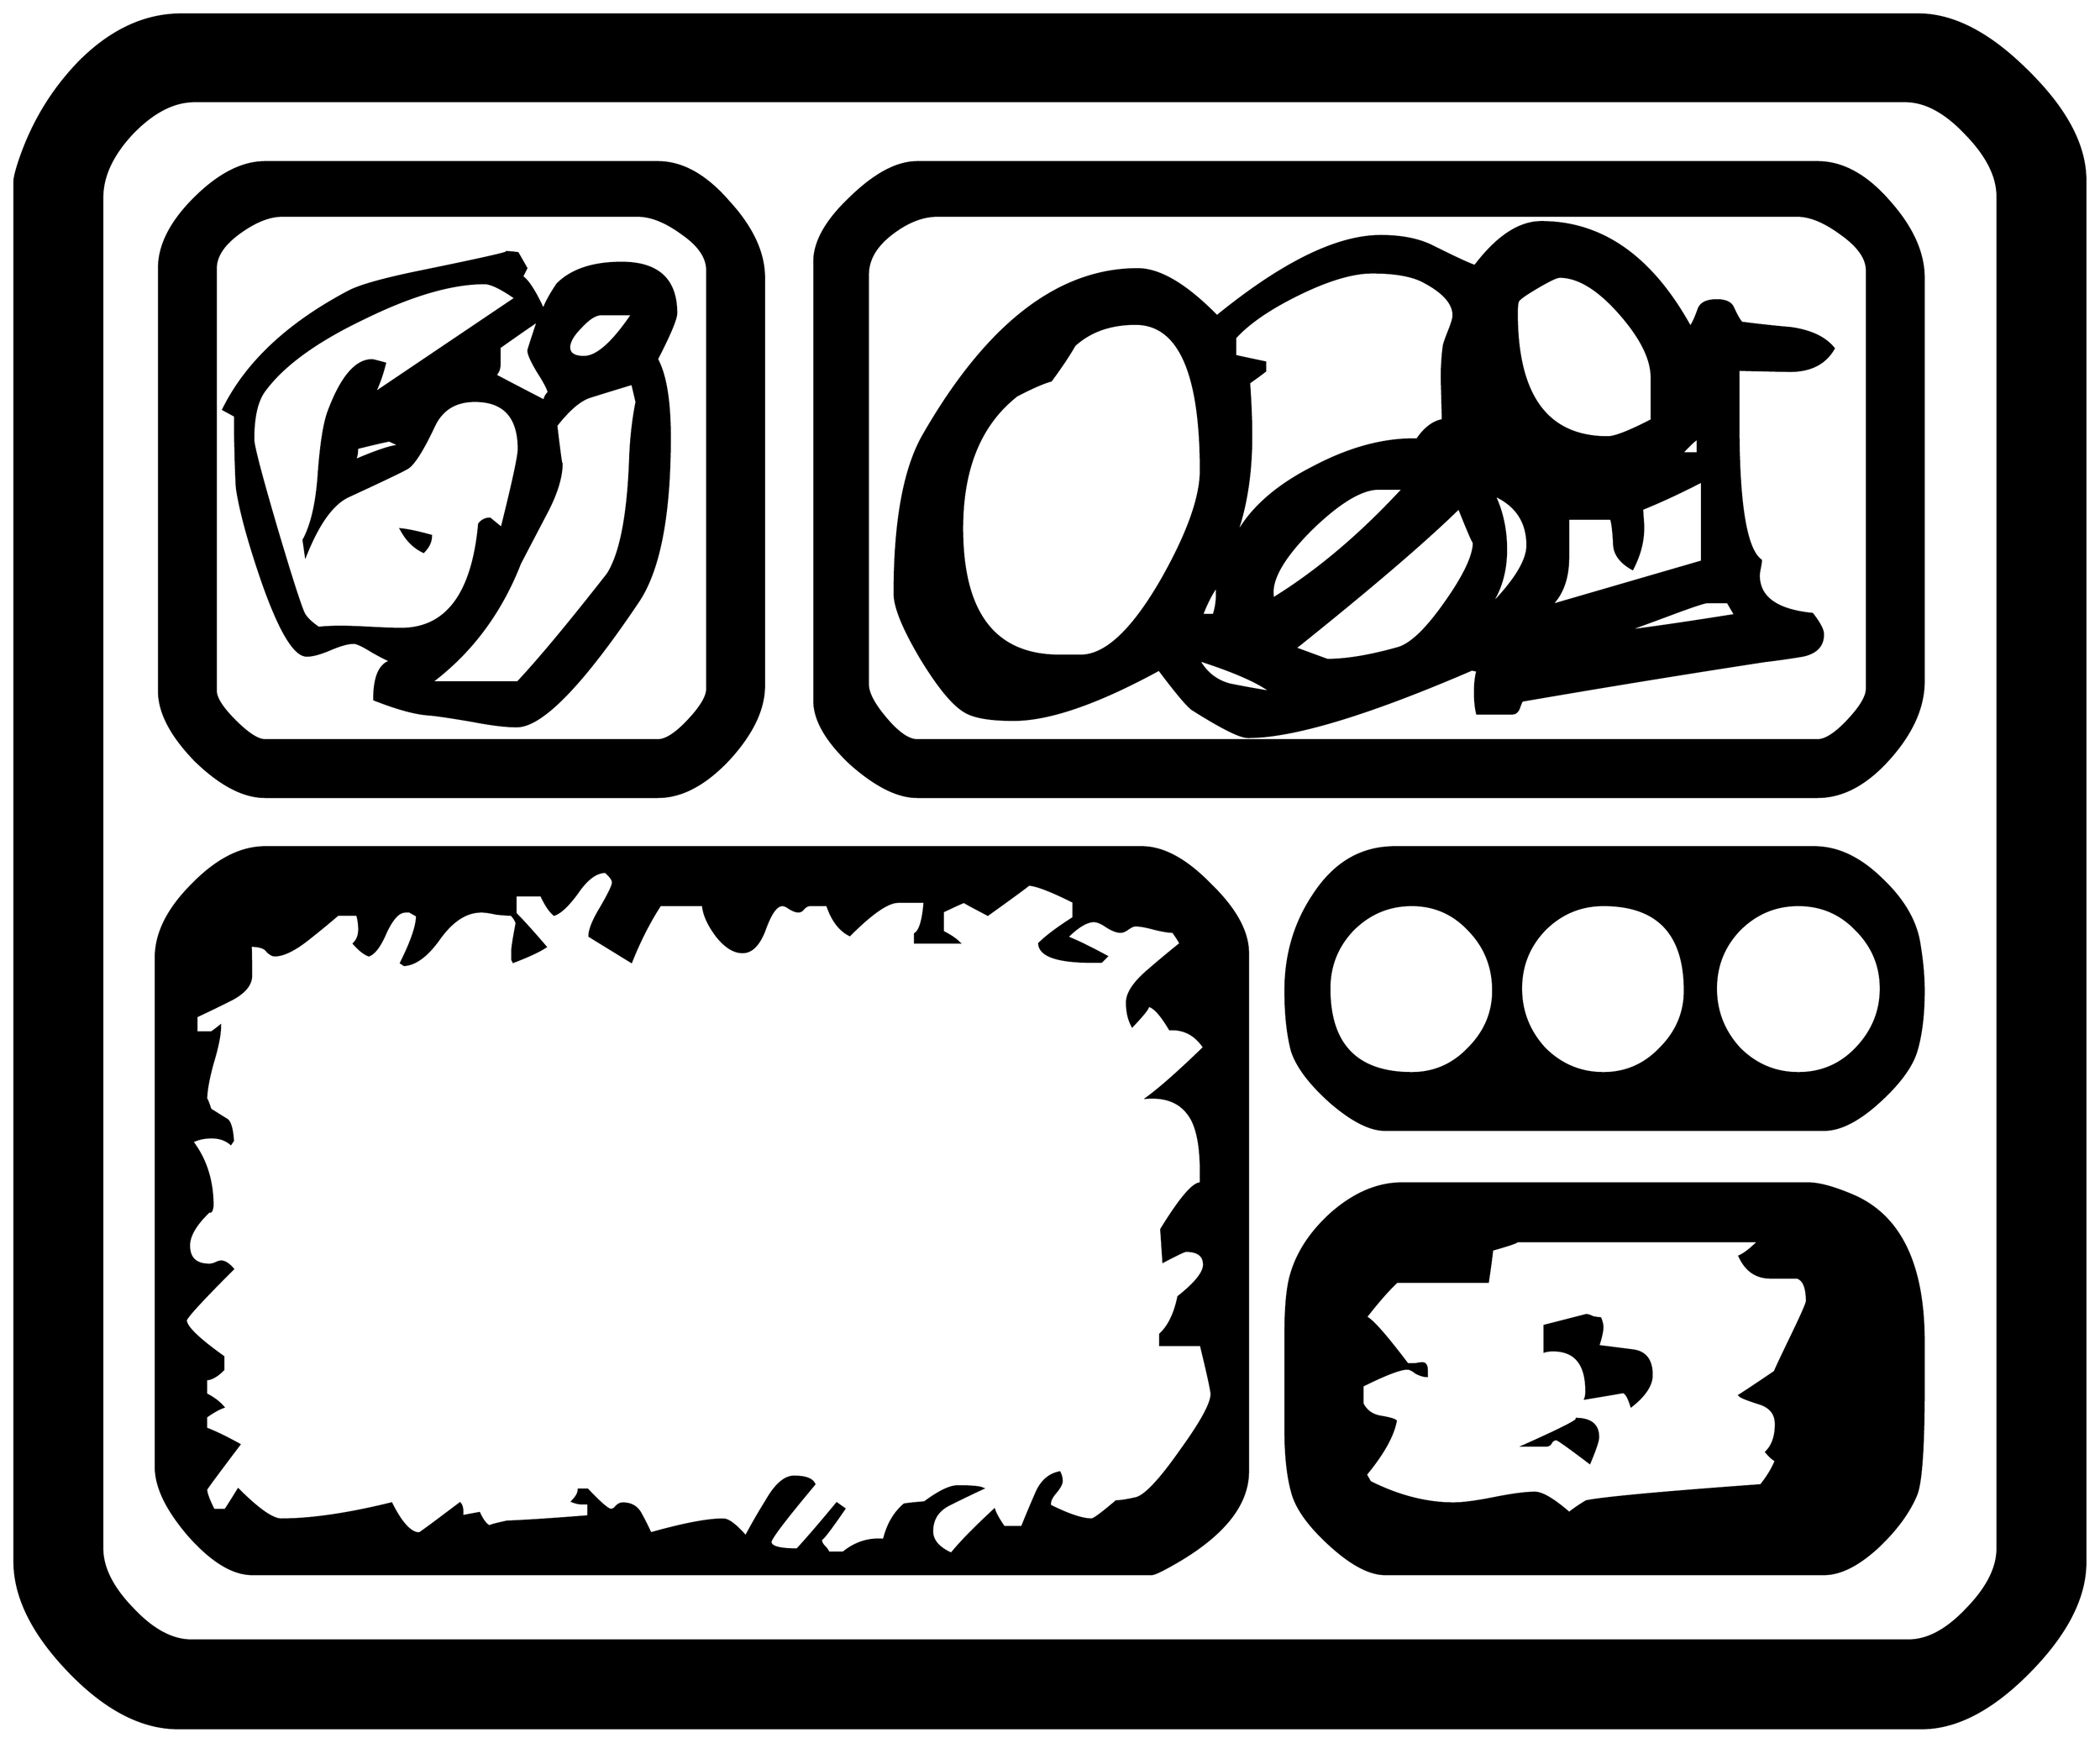 


\begin{tikzpicture}[y=0.80pt, x=0.80pt, yscale=-1.0, xscale=1.0, inner sep=0pt, outer sep=0pt]
\begin{scope}[shift={(100.0,1727.0)},nonzero rule]
  \path[draw=.,fill=.,line width=1.600pt] (2016.0,42.0) .. controls
    (2016.0,74.667) and (1998.667,108.667) .. (1964.0,144.0) ..
    controls (1929.333,179.333) and (1895.667,197.0) .. (1863.0,197.0)
    -- (235.0,197.0) .. controls (201.0,197.0) and (167.0,179.333)
    .. (133.0,144.0) .. controls (99.0,108.667) and (82.0,74.333) ..
    (82.0,41.0) -- (82.0,-1248.0) .. controls (82.0,-1251.333) and
    (83.667,-1258.0) .. (87.0,-1268.0) .. controls (99.0,-1303.333)
    and (117.667,-1334.0) .. (143.0,-1360.0) .. controls
    (172.333,-1389.333) and (204.0,-1404.0) .. (238.0,-1404.0) --
    (1860.0,-1404.0) .. controls (1892.667,-1404.0) and
    (1926.667,-1386.333) .. (1962.0,-1351.0) .. controls
    (1998.0,-1315.667) and (2016.0,-1281.667) .. (2016.0,-1249.0) --
    (2016.0,42.0) -- cycle(1934.0,29.0) -- (1934.0,-1234.0) ..
    controls (1934.0,-1252.667) and (1924.333,-1272.0) ..
    (1905.0,-1292.0) .. controls (1885.667,-1312.667) and
    (1866.667,-1323.0) .. (1848.0,-1323.0) -- (250.0,-1323.0) ..
    controls (230.667,-1323.0) and (211.333,-1313.0) ..
    (192.0,-1293.0) .. controls (173.333,-1273.0) and
    (164.0,-1253.0) .. (164.0,-1233.0) -- (164.0,29.0) ..
    controls (164.0,47.0) and (173.333,65.667) .. (192.0,85.0) ..
    controls (210.667,105.0) and (229.0,115.0) .. (247.0,115.0) --
    (1851.0,115.0) .. controls (1869.0,115.0) and (1887.333,105.0)
    .. (1906.0,85.0) .. controls (1924.667,65.667) and (1934.0,47.0)
    .. (1934.0,29.0) -- cycle(1865.0,-781.0) .. controls
    (1865.0,-757.0) and (1854.333,-733.0) .. (1833.0,-709.0) ..
    controls (1811.667,-685.0) and (1789.333,-673.0) ..
    (1766.0,-673.0) -- (925.0,-673.0) .. controls (907.0,-673.0)
    and (886.333,-683.333) .. (863.0,-704.0) .. controls
    (840.333,-725.333) and (829.0,-745.0) .. (829.0,-763.0) --
    (829.0,-1173.0) .. controls (829.0,-1191.667) and
    (840.333,-1211.667) .. (863.0,-1233.0) .. controls
    (885.667,-1255.0) and (906.333,-1266.0) .. (925.0,-1266.0) --
    (1766.0,-1266.0) .. controls (1789.333,-1266.0) and
    (1811.667,-1253.667) .. (1833.0,-1229.0) .. controls
    (1854.333,-1205.0) and (1865.0,-1181.333) .. (1865.0,-1158.0) --
    (1865.0,-781.0) -- cycle(1865.0,-492.0) .. controls
    (1865.0,-469.333) and (1862.667,-450.333) .. (1858.0,-435.0) ..
    controls (1853.333,-420.333) and (1841.333,-404.333) ..
    (1822.0,-387.0) .. controls (1803.333,-370.333) and
    (1786.667,-362.0) .. (1772.0,-362.0) -- (1362.0,-362.0) ..
    controls (1348.0,-362.0) and (1331.0,-370.667) ..
    (1311.0,-388.0) .. controls (1291.667,-405.333) and
    (1279.667,-421.333) .. (1275.0,-436.0) .. controls
    (1271.0,-451.333) and (1269.0,-470.0) .. (1269.0,-492.0) ..
    controls (1269.0,-525.333) and (1277.667,-555.0) ..
    (1295.0,-581.0) .. controls (1314.333,-611.0) and
    (1339.667,-626.0) .. (1371.0,-626.0) -- (1763.0,-626.0) ..
    controls (1784.333,-626.0) and (1805.0,-616.333) ..
    (1825.0,-597.0) .. controls (1845.667,-577.667) and
    (1857.667,-557.333) .. (1861.0,-536.0) .. controls
    (1863.667,-520.0) and (1865.0,-505.333) .. (1865.0,-492.0) --
    cycle(1865.0,-121.0) .. controls (1865.0,-65.667) and
    (1862.667,-32.333) .. (1858.0,-21.0) .. controls (1851.333,-5.0)
    and (1839.667,11.0) .. (1823.0,27.0) .. controls (1804.333,44.333)
    and (1787.333,53.0) .. (1772.0,53.0) -- (1362.0,53.0) ..
    controls (1348.0,53.0) and (1331.333,44.333) .. (1312.0,27.0) ..
    controls (1292.667,9.667) and (1280.667,-6.333) .. (1276.0,-21.0) ..
    controls (1271.333,-36.333) and (1269.0,-56.667) .. (1269.0,-82.0)
    -- (1269.0,-171.0) .. controls (1269.0,-193.0) and
    (1270.333,-210.0) .. (1273.0,-222.0) .. controls
    (1278.333,-244.667) and (1291.333,-265.333) .. (1312.0,-284.0) ..
    controls (1333.333,-302.667) and (1355.333,-312.0) ..
    (1378.0,-312.0) -- (1757.0,-312.0) .. controls
    (1767.0,-312.0) and (1780.667,-308.333) .. (1798.0,-301.0) ..
    controls (1842.667,-282.333) and (1865.0,-236.667) ..
    (1865.0,-164.0) -- (1865.0,-121.0) -- cycle(782.0,-777.0) ..
    controls (782.0,-755.0) and (771.0,-732.0) .. (749.0,-708.0)
    .. controls (727.0,-684.667) and (705.0,-673.0) ..
    (683.0,-673.0) -- (316.0,-673.0) .. controls (296.0,-673.0)
    and (274.333,-684.333) .. (251.0,-707.0) .. controls
    (228.333,-730.333) and (217.0,-752.0) .. (217.0,-772.0) --
    (217.0,-1167.0) .. controls (217.0,-1188.333) and
    (228.0,-1210.0) .. (250.0,-1232.0) .. controls
    (272.667,-1254.667) and (294.667,-1266.0) .. (316.0,-1266.0) --
    (683.0,-1266.0) .. controls (705.667,-1266.0) and
    (727.667,-1253.667) .. (749.0,-1229.0) .. controls
    (771.0,-1205.0) and (782.0,-1181.333) .. (782.0,-1158.0) --
    (782.0,-777.0) -- cycle(1234.0,-43.0) .. controls
    (1234.0,-10.333) and (1208.667,19.667) .. (1158.0,47.0) ..
    controls (1150.667,51.0) and (1146.0,53.0) .. (1144.0,53.0) --
    (304.0,53.0) .. controls (286.0,53.0) and (266.333,41.0) ..
    (245.0,17.0) .. controls (224.333,-7.0) and (214.0,-28.333) ..
    (214.0,-47.0) -- (214.0,-523.0) .. controls (214.0,-545.667)
    and (225.333,-568.333) .. (248.0,-591.0) .. controls
    (270.667,-614.333) and (293.333,-626.0) .. (316.0,-626.0) --
    (1135.0,-626.0) .. controls (1155.0,-626.0) and
    (1176.333,-614.333) .. (1199.0,-591.0) .. controls
    (1222.333,-568.333) and (1234.0,-547.0) .. (1234.0,-527.0) --
    (1234.0,-43.0) -- cycle(1812.0,-774.0) -- (1812.0,-1165.0)
    .. controls (1812.0,-1176.333) and (1804.0,-1187.667) ..
    (1788.0,-1199.0) .. controls (1772.667,-1210.333) and
    (1759.0,-1216.0) .. (1747.0,-1216.0) -- (944.0,-1216.0) ..
    controls (930.0,-1216.0) and (915.667,-1210.333) ..
    (901.0,-1199.0) .. controls (886.333,-1187.667) and
    (879.0,-1175.0) .. (879.0,-1161.0) -- (879.0,-778.0) ..
    controls (879.0,-770.0) and (884.667,-759.333) .. (896.0,-746.0)
    .. controls (907.333,-732.667) and (917.0,-726.0) ..
    (925.0,-726.0) -- (1766.0,-726.0) .. controls
    (1773.333,-726.0) and (1782.667,-732.0) .. (1794.0,-744.0) ..
    controls (1806.0,-756.667) and (1812.0,-766.667) ..
    (1812.0,-774.0) -- cycle(1825.0,-494.0) .. controls
    (1825.0,-515.333) and (1817.333,-533.667) .. (1802.0,-549.0) ..
    controls (1787.333,-564.333) and (1769.333,-572.0) ..
    (1748.0,-572.0) .. controls (1726.667,-572.0) and
    (1708.333,-564.333) .. (1693.0,-549.0) .. controls
    (1678.333,-533.667) and (1671.0,-515.333) .. (1671.0,-494.0) ..
    controls (1671.0,-472.667) and (1678.333,-454.0) ..
    (1693.0,-438.0) .. controls (1708.333,-422.667) and
    (1726.667,-415.0) .. (1748.0,-415.0) .. controls
    (1769.333,-415.0) and (1787.333,-422.667) .. (1802.0,-438.0) ..
    controls (1817.333,-454.0) and (1825.0,-472.667) ..
    (1825.0,-494.0) -- cycle(1642.0,-492.0) .. controls
    (1642.0,-545.333) and (1616.667,-572.0) .. (1566.0,-572.0) ..
    controls (1544.667,-572.0) and (1526.333,-564.333) ..
    (1511.0,-549.0) .. controls (1496.333,-533.667) and
    (1489.0,-515.333) .. (1489.0,-494.0) .. controls
    (1489.0,-472.667) and (1496.333,-454.0) .. (1511.0,-438.0) ..
    controls (1526.333,-422.667) and (1544.667,-415.0) ..
    (1566.0,-415.0) .. controls (1586.667,-415.0) and
    (1604.333,-422.667) .. (1619.0,-438.0) .. controls
    (1634.333,-453.333) and (1642.0,-471.333) .. (1642.0,-492.0) --
    cycle(1463.0,-492.0) .. controls (1463.0,-514.0) and
    (1455.667,-532.667) .. (1441.0,-548.0) .. controls
    (1426.333,-564.0) and (1408.333,-572.0) .. (1387.0,-572.0) ..
    controls (1365.667,-572.0) and (1347.333,-564.333) ..
    (1332.0,-549.0) .. controls (1317.333,-533.667) and
    (1310.0,-515.333) .. (1310.0,-494.0) .. controls
    (1310.0,-441.333) and (1335.667,-415.0) .. (1387.0,-415.0) ..
    controls (1407.667,-415.0) and (1425.333,-422.667) ..
    (1440.0,-438.0) .. controls (1455.333,-453.333) and
    (1463.0,-471.333) .. (1463.0,-492.0) -- cycle(1756.0,-202.0)
    .. controls (1756.0,-214.667) and (1753.0,-222.0) ..
    (1747.0,-224.0) .. controls (1747.0,-224.0) and
    (1738.667,-224.0) .. (1722.0,-224.0) .. controls
    (1708.667,-224.0) and (1699.0,-230.667) .. (1693.0,-244.0) ..
    controls (1697.667,-246.0) and (1703.667,-250.667) ..
    (1711.0,-258.0) -- (1484.0,-258.0) .. controls
    (1488.0,-258.0) and (1480.667,-255.333) .. (1462.0,-250.0) ..
    controls (1461.333,-243.333) and (1460.0,-233.333) ..
    (1458.0,-220.0) -- (1373.0,-220.0) .. controls
    (1365.667,-213.333) and (1356.0,-202.333) .. (1344.0,-187.0) ..
    controls (1349.333,-185.0) and (1362.333,-170.333) ..
    (1383.0,-143.0) .. controls (1385.0,-143.0) and
    (1387.333,-143.0) .. (1390.0,-143.0) .. controls
    (1393.333,-143.667) and (1395.667,-144.0) .. (1397.0,-144.0) ..
    controls (1399.667,-144.0) and (1401.0,-141.667) ..
    (1401.0,-137.0) -- (1401.0,-132.0) .. controls
    (1398.333,-132.0) and (1395.0,-133.0) .. (1391.0,-135.0) ..
    controls (1387.667,-137.667) and (1385.0,-139.0) ..
    (1383.0,-139.0) .. controls (1376.333,-139.0) and
    (1362.333,-133.667) .. (1341.0,-123.0) -- (1341.0,-106.0) ..
    controls (1344.333,-99.333) and (1350.0,-95.333) .. (1358.0,-94.0)
    .. controls (1366.0,-92.667) and (1370.667,-91.333) ..
    (1372.0,-90.0) .. controls (1369.333,-76.0) and (1360.0,-59.333)
    .. (1344.0,-40.0) -- (1348.0,-33.0) .. controls
    (1374.667,-19.667) and (1400.667,-13.0) .. (1426.0,-13.0) ..
    controls (1434.667,-13.0) and (1447.333,-14.667) .. (1464.0,-18.0)
    .. controls (1480.667,-21.333) and (1493.333,-23.0) ..
    (1502.0,-23.0) .. controls (1508.667,-23.0) and (1519.333,-16.667)
    .. (1534.0,-4.0) .. controls (1538.0,-7.333) and
    (1543.333,-11.0) .. (1550.0,-15.0) .. controls (1566.667,-18.333)
    and (1621.0,-23.333) .. (1713.0,-30.0) .. controls
    (1719.0,-37.333) and (1723.667,-45.0) .. (1727.0,-53.0) ..
    controls (1724.333,-54.333) and (1721.333,-57.0) .. (1718.0,-61.0)
    .. controls (1724.0,-67.0) and (1727.0,-75.667) ..
    (1727.0,-87.0) .. controls (1727.0,-96.333) and
    (1722.333,-102.667) .. (1713.0,-106.0) .. controls
    (1700.333,-110.0) and (1693.667,-112.667) .. (1693.0,-114.0) ..
    controls (1700.333,-118.667) and (1711.333,-126.0) ..
    (1726.0,-136.0) .. controls (1727.333,-139.333) and
    (1732.667,-150.667) .. (1742.0,-170.0) .. controls
    (1751.333,-189.333) and (1756.0,-200.0) .. (1756.0,-202.0) --
    cycle(729.0,-774.0) -- (729.0,-1165.0) .. controls
    (729.0,-1177.0) and (721.333,-1188.333) .. (706.0,-1199.0) ..
    controls (690.667,-1210.333) and (676.667,-1216.0) ..
    (664.0,-1216.0) -- (332.0,-1216.0) .. controls
    (320.0,-1216.0) and (306.667,-1210.667) .. (292.0,-1200.0) ..
    controls (277.333,-1189.333) and (270.0,-1178.333) ..
    (270.0,-1167.0) -- (270.0,-772.0) .. controls (270.0,-765.333)
    and (276.0,-756.0) .. (288.0,-744.0) .. controls
    (300.0,-732.0) and (309.333,-726.0) .. (316.0,-726.0) --
    (683.0,-726.0) .. controls (690.333,-726.0) and (699.667,-732.0)
    .. (711.0,-744.0) .. controls (723.0,-756.667) and
    (729.0,-766.667) .. (729.0,-774.0) -- cycle(1200.0,-115.0) ..
    controls (1200.0,-118.333) and (1196.667,-133.667) ..
    (1190.0,-161.0) -- (1152.0,-161.0) -- (1152.0,-171.0) ..
    controls (1160.0,-178.333) and (1165.667,-190.0) ..
    (1169.0,-206.0) .. controls (1185.0,-218.667) and
    (1193.0,-228.667) .. (1193.0,-236.0) .. controls
    (1193.0,-244.667) and (1187.333,-249.0) .. (1176.0,-249.0) ..
    controls (1174.667,-249.0) and (1167.667,-245.667) ..
    (1155.0,-239.0) -- (1153.0,-269.0) .. controls
    (1171.0,-298.333) and (1183.333,-312.667) .. (1190.0,-312.0) --
    (1190.0,-323.0) .. controls (1190.0,-344.333) and
    (1187.333,-360.333) .. (1182.0,-371.0) .. controls
    (1174.0,-386.333) and (1160.0,-393.333) .. (1140.0,-392.0) ..
    controls (1152.667,-401.333) and (1170.333,-417.0) ..
    (1193.0,-439.0) .. controls (1185.0,-451.0) and
    (1174.333,-456.667) .. (1161.0,-456.0) .. controls
    (1152.333,-470.667) and (1145.333,-478.0) .. (1140.0,-478.0) ..
    controls (1142.667,-478.0) and (1138.0,-471.667) ..
    (1126.0,-459.0) .. controls (1122.667,-465.0) and
    (1121.0,-472.333) .. (1121.0,-481.0) .. controls
    (1121.0,-489.667) and (1127.667,-499.667) .. (1141.0,-511.0) ..
    controls (1151.0,-519.667) and (1161.0,-528.0) ..
    (1171.0,-536.0) .. controls (1169.667,-538.667) and
    (1167.333,-542.333) .. (1164.0,-547.0) .. controls
    (1160.0,-547.0) and (1154.0,-548.0) .. (1146.0,-550.0) ..
    controls (1138.667,-552.0) and (1133.0,-553.0) ..
    (1129.0,-553.0) .. controls (1127.0,-553.0) and
    (1124.667,-552.0) .. (1122.0,-550.0) .. controls
    (1119.333,-548.0) and (1117.0,-547.0) .. (1115.0,-547.0) ..
    controls (1111.667,-547.0) and (1107.333,-548.667) ..
    (1102.0,-552.0) .. controls (1097.333,-555.333) and
    (1093.333,-557.0) .. (1090.0,-557.0) .. controls
    (1083.333,-557.0) and (1075.0,-552.0) .. (1065.0,-542.0) ..
    controls (1073.667,-538.667) and (1086.0,-532.667) ..
    (1102.0,-524.0) -- (1097.0,-519.0) -- (1089.0,-519.0) ..
    controls (1056.333,-519.0) and (1039.667,-524.667) ..
    (1039.0,-536.0) .. controls (1045.667,-542.667) and
    (1056.333,-550.667) .. (1071.0,-560.0) -- (1071.0,-575.0) ..
    controls (1049.667,-585.667) and (1035.667,-591.0) ..
    (1029.0,-591.0) .. controls (1029.667,-591.0) and
    (1017.0,-581.667) .. (991.0,-563.0) .. controls (975.667,-571.0)
    and (968.333,-575.0) .. (969.0,-575.0) .. controls
    (968.333,-575.0) and (961.667,-572.0) .. (949.0,-566.0) --
    (949.0,-547.0) .. controls (955.667,-543.667) and (960.667,-540.333)
    .. (964.0,-537.0) -- (923.0,-537.0) -- (923.0,-545.0) ..
    controls (927.667,-547.667) and (930.667,-557.667) .. (932.0,-575.0)
    -- (907.0,-575.0) .. controls (897.667,-575.0) and
    (882.667,-564.667) .. (862.0,-544.0) .. controls (852.667,-548.667)
    and (845.667,-558.0) .. (841.0,-572.0) -- (825.0,-572.0) ..
    controls (823.0,-572.0) and (821.0,-571.0) .. (819.0,-569.0)
    .. controls (817.667,-567.0) and (816.0,-566.0) ..
    (814.0,-566.0) .. controls (812.0,-566.0) and (809.333,-567.0)
    .. (806.0,-569.0) .. controls (803.333,-571.0) and
    (801.0,-572.0) .. (799.0,-572.0) .. controls (793.667,-572.0)
    and (788.333,-564.667) .. (783.0,-550.0) .. controls
    (777.667,-535.333) and (770.667,-528.0) .. (762.0,-528.0) ..
    controls (754.0,-528.0) and (746.0,-533.0) .. (738.0,-543.0)
    .. controls (730.0,-553.667) and (725.667,-563.333) ..
    (725.0,-572.0) -- (685.0,-572.0) .. controls (675.0,-556.667)
    and (666.0,-539.0) .. (658.0,-519.0) .. controls
    (649.333,-524.333) and (636.333,-532.333) .. (619.0,-543.0) ..
    controls (619.0,-549.0) and (622.667,-558.0) .. (630.0,-570.0)
    .. controls (637.333,-582.667) and (641.0,-590.333) ..
    (641.0,-593.0) .. controls (641.0,-595.667) and (638.667,-599.0)
    .. (634.0,-603.0) .. controls (625.333,-603.0) and
    (616.667,-596.667) .. (608.0,-584.0) .. controls (599.333,-572.0)
    and (592.0,-565.0) .. (586.0,-563.0) .. controls
    (582.0,-566.333) and (578.0,-572.333) .. (574.0,-581.0) --
    (550.0,-581.0) -- (550.0,-564.0) .. controls (556.667,-557.333)
    and (566.0,-547.0) .. (578.0,-533.0) .. controls
    (572.0,-529.0) and (562.0,-524.333) .. (548.0,-519.0) --
    (547.0,-521.0) -- (547.0,-530.0) .. controls (547.0,-532.667)
    and (548.333,-541.0) .. (551.0,-555.0) .. controls
    (550.333,-557.667) and (548.667,-560.333) .. (546.0,-563.0) ..
    controls (542.667,-563.0) and (538.0,-563.333) .. (532.0,-564.0)
    .. controls (526.0,-565.333) and (521.333,-566.0) ..
    (518.0,-566.0) .. controls (504.0,-566.0) and (491.0,-557.667)
    .. (479.0,-541.0) .. controls (467.667,-525.0) and
    (456.667,-516.667) .. (446.0,-516.0) -- (443.0,-518.0) ..
    controls (453.0,-538.0) and (458.0,-552.667) .. (458.0,-562.0)
    -- (451.0,-566.0) -- (447.0,-566.0) .. controls
    (441.0,-566.0) and (435.0,-559.667) .. (429.0,-547.0) ..
    controls (423.667,-534.333) and (418.333,-527.0) .. (413.0,-525.0)
    .. controls (409.0,-526.333) and (404.333,-530.0) ..
    (399.0,-536.0) .. controls (402.333,-539.333) and (404.0,-543.667)
    .. (404.0,-549.0) .. controls (404.0,-554.333) and
    (403.333,-559.0) .. (402.0,-563.0) -- (384.0,-563.0) ..
    controls (374.667,-555.0) and (365.333,-547.333) .. (356.0,-540.0)
    .. controls (343.333,-530.0) and (333.0,-525.0) ..
    (325.0,-525.0) .. controls (323.0,-525.0) and (320.667,-526.333)
    .. (318.0,-529.0) .. controls (316.0,-532.333) and
    (310.667,-534.0) .. (302.0,-534.0) .. controls (302.667,-538.0)
    and (303.0,-528.667) .. (303.0,-506.0) .. controls
    (303.0,-497.333) and (296.333,-489.667) .. (283.0,-483.0) ..
    controls (272.333,-477.667) and (262.0,-472.667) .. (252.0,-468.0)
    -- (252.0,-453.0) -- (266.0,-453.0) .. controls
    (268.0,-454.333) and (270.667,-456.333) .. (274.0,-459.0) ..
    controls (274.0,-451.0) and (271.667,-439.333) .. (267.0,-424.0)
    .. controls (263.0,-409.333) and (261.0,-398.0) ..
    (261.0,-390.0) .. controls (261.0,-392.0) and (262.333,-389.0)
    .. (265.0,-381.0) .. controls (270.333,-377.667) and
    (275.667,-374.333) .. (281.0,-371.0) .. controls (283.667,-368.333)
    and (285.333,-362.0) .. (286.0,-352.0) -- (284.0,-349.0) ..
    controls (279.333,-353.0) and (273.333,-355.0) .. (266.0,-355.0)
    .. controls (259.333,-355.0) and (253.333,-353.667) ..
    (248.0,-351.0) .. controls (260.667,-334.333) and (267.0,-314.333)
    .. (267.0,-291.0) .. controls (266.333,-286.333) and
    (265.333,-284.667) .. (264.0,-286.0) .. controls (251.333,-274.0)
    and (245.0,-263.333) .. (245.0,-254.0) .. controls
    (245.0,-242.0) and (251.333,-236.0) .. (264.0,-236.0) ..
    controls (265.333,-236.0) and (267.0,-236.333) .. (269.0,-237.0)
    .. controls (271.667,-238.333) and (273.667,-239.0) ..
    (275.0,-239.0) .. controls (278.333,-239.0) and (282.0,-236.667)
    .. (286.0,-232.0) .. controls (256.667,-202.667) and
    (242.0,-186.667) .. (242.0,-184.0) .. controls (242.0,-178.0)
    and (253.667,-166.667) .. (277.0,-150.0) -- (277.0,-138.0) ..
    controls (271.0,-132.0) and (265.667,-129.0) .. (261.0,-129.0)
    -- (261.0,-115.0) .. controls (267.667,-111.667) and
    (273.0,-107.667) .. (277.0,-103.0) .. controls (273.0,-101.667)
    and (267.667,-98.667) .. (261.0,-94.0) -- (261.0,-83.0) ..
    controls (269.667,-79.667) and (280.0,-74.667) .. (292.0,-68.0) ..
    controls (271.333,-40.667) and (261.0,-26.667) .. (261.0,-26.0) ..
    controls (261.0,-22.667) and (263.333,-16.333) .. (268.0,-7.0) --
    (279.0,-7.0) .. controls (281.667,-11.0) and (285.667,-17.333) ..
    (291.0,-26.0) .. controls (309.667,-7.333) and (323.0,2.0) ..
    (331.0,2.0) .. controls (359.0,2.0) and (393.333,-3.0) ..
    (434.0,-13.0) .. controls (443.333,5.667) and (452.0,15.0) ..
    (460.0,15.0) .. controls (460.667,15.0) and (473.333,5.667) ..
    (498.0,-13.0) .. controls (500.0,-11.0) and (500.667,-7.0) ..
    (500.0,-1.0) .. controls (503.333,-1.667) and (508.667,-2.667) ..
    (516.0,-4.0) .. controls (520.0,4.667) and (524.0,9.0) ..
    (528.0,9.0) .. controls (522.0,9.0) and (526.667,7.333) ..
    (542.0,4.0) .. controls (559.333,3.333) and (584.667,1.667) ..
    (618.0,-1.0) -- (618.0,-13.0) -- (612.0,-13.0) .. controls
    (609.333,-13.0) and (606.333,-13.667) .. (603.0,-15.0) .. controls
    (607.0,-19.0) and (609.0,-22.667) .. (609.0,-26.0) --
    (617.0,-26.0) .. controls (629.0,-13.333) and (636.333,-7.0) ..
    (639.0,-7.0) .. controls (641.0,-7.0) and (642.667,-8.0) ..
    (644.0,-10.0) .. controls (646.0,-12.0) and (648.0,-13.0) ..
    (650.0,-13.0) .. controls (658.0,-13.0) and (663.667,-9.667) ..
    (667.0,-3.0) .. controls (670.333,3.0) and (673.333,9.0) ..
    (676.0,15.0) .. controls (706.667,6.333) and (729.333,2.0) ..
    (744.0,2.0) .. controls (748.667,2.0) and (755.667,7.333) ..
    (765.0,18.0) .. controls (771.0,6.667) and (777.333,-4.333) ..
    (784.0,-15.0) .. controls (792.667,-30.333) and (801.333,-38.0) ..
    (810.0,-38.0) .. controls (820.667,-38.0) and (827.0,-35.667) ..
    (829.0,-31.0) .. controls (801.667,1.667) and (788.0,19.667) ..
    (788.0,23.0) .. controls (788.0,27.667) and (796.333,30.0) ..
    (813.0,30.0) .. controls (821.667,20.667) and (834.0,6.333) ..
    (850.0,-13.0) -- (857.0,-8.0) .. controls (842.333,13.333) and
    (835.0,22.667) .. (835.0,20.0) .. controls (835.0,22.667) and
    (836.0,25.0) .. (838.0,27.0) .. controls (840.667,29.667) and
    (842.0,31.667) .. (842.0,33.0) -- (856.0,33.0) .. controls
    (867.333,23.667) and (880.0,19.667) .. (894.0,21.0) .. controls
    (897.333,7.0) and (903.667,-4.0) .. (913.0,-12.0) .. controls
    (917.0,-12.667) and (923.333,-13.333) .. (932.0,-14.0) .. controls
    (945.333,-24.0) and (955.667,-29.0) .. (963.0,-29.0) .. controls
    (975.667,-29.0) and (983.333,-28.333) .. (986.0,-27.0) .. controls
    (976.0,-22.333) and (965.667,-17.333) .. (955.0,-12.0) .. controls
    (944.333,-6.667) and (939.0,1.667) .. (939.0,13.0) .. controls
    (939.0,21.667) and (945.0,28.667) .. (957.0,34.0) .. controls
    (965.0,24.0) and (978.333,10.333) .. (997.0,-7.0) .. controls
    (998.333,-3.0) and (1001.333,2.333) .. (1006.0,9.0) --
    (1023.0,9.0) .. controls (1027.0,-1.0) and (1031.333,-11.333) ..
    (1036.0,-22.0) .. controls (1040.667,-33.333) and (1048.0,-40.0)
    .. (1058.0,-42.0) .. controls (1059.333,-39.333) and
    (1060.0,-36.667) .. (1060.0,-34.0) .. controls (1060.0,-31.333)
    and (1058.0,-27.667) .. (1054.0,-23.0) .. controls
    (1050.667,-19.0) and (1049.0,-15.667) .. (1049.0,-13.0) --
    (1049.0,-11.0) .. controls (1066.333,-2.333) and (1079.333,2.0) ..
    (1088.0,2.0) .. controls (1090.0,2.0) and (1097.667,-3.667) ..
    (1111.0,-15.0) .. controls (1115.0,-15.0) and (1121.333,-16.0)
    .. (1130.0,-18.0) .. controls (1138.667,-20.667) and
    (1152.333,-35.333) .. (1171.0,-62.0) .. controls (1190.333,-88.667)
    and (1200.0,-106.333) .. (1200.0,-115.0) --
    cycle(1781.0,-1092.0) .. controls (1773.0,-1078.0) and
    (1759.333,-1071.0) .. (1740.0,-1071.0) .. controls
    (1706.667,-1071.667) and (1690.667,-1072.0) .. (1692.0,-1072.0) --
    (1692.0,-1021.0) .. controls (1692.0,-946.333) and
    (1699.0,-904.0) .. (1713.0,-894.0) .. controls
    (1713.0,-892.667) and (1712.667,-890.333) .. (1712.0,-887.0) ..
    controls (1711.333,-883.667) and (1711.0,-881.333) ..
    (1711.0,-880.0) .. controls (1711.0,-859.333) and
    (1727.667,-847.333) .. (1761.0,-844.0) .. controls
    (1767.667,-835.333) and (1771.0,-829.0) .. (1771.0,-825.0) ..
    controls (1771.0,-814.333) and (1764.667,-807.667) ..
    (1752.0,-805.0) .. controls (1740.0,-803.0) and
    (1728.333,-801.333) .. (1717.0,-800.0) .. controls
    (1643.0,-788.667) and (1567.333,-776.333) .. (1490.0,-763.0) ..
    controls (1489.333,-762.333) and (1488.333,-760.0) ..
    (1487.0,-756.0) .. controls (1485.667,-752.667) and
    (1483.667,-751.0) .. (1481.0,-751.0) -- (1448.0,-751.0) ..
    controls (1446.667,-756.333) and (1446.0,-763.0) ..
    (1446.0,-771.0) .. controls (1446.0,-778.333) and
    (1446.667,-784.667) .. (1448.0,-790.0) -- (1448.0,-791.0) --
    (1443.0,-792.0) .. controls (1345.667,-750.0) and
    (1276.0,-729.0) .. (1234.0,-729.0) .. controls
    (1226.667,-729.0) and (1209.333,-737.667) .. (1182.0,-755.0) ..
    controls (1177.333,-758.333) and (1167.0,-770.667) ..
    (1151.0,-792.0) .. controls (1093.667,-760.667) and
    (1048.333,-745.0) .. (1015.0,-745.0) .. controls
    (994.333,-745.0) and (979.667,-747.333) .. (971.0,-752.0) ..
    controls (959.667,-758.0) and (945.667,-774.667) .. (929.0,-802.0)
    .. controls (912.333,-830.0) and (904.0,-850.333) ..
    (904.0,-863.0) .. controls (904.0,-930.333) and (913.0,-979.667)
    .. (931.0,-1011.0) .. controls (990.333,-1114.333) and
    (1057.0,-1166.0) .. (1131.0,-1166.0) .. controls
    (1151.667,-1166.0) and (1176.333,-1151.333) .. (1205.0,-1122.0) ..
    controls (1266.333,-1172.0) and (1317.333,-1197.0) ..
    (1358.0,-1197.0) .. controls (1376.667,-1197.0) and
    (1392.333,-1194.0) .. (1405.0,-1188.0) .. controls
    (1427.667,-1176.667) and (1441.333,-1170.333) .. (1446.0,-1169.0) ..
    controls (1466.667,-1196.333) and (1487.333,-1210.0) ..
    (1508.0,-1210.0) .. controls (1564.667,-1210.0) and
    (1611.0,-1177.333) .. (1647.0,-1112.0) .. controls
    (1649.0,-1114.0) and (1651.667,-1119.667) .. (1655.0,-1129.0) ..
    controls (1657.0,-1134.333) and (1662.667,-1137.0) ..
    (1672.0,-1137.0) .. controls (1680.0,-1137.0) and
    (1685.0,-1134.667) .. (1687.0,-1130.0) .. controls
    (1690.333,-1122.667) and (1693.0,-1118.0) .. (1695.0,-1116.0) ..
    controls (1710.333,-1114.0) and (1725.667,-1112.333) ..
    (1741.0,-1111.0) .. controls (1759.667,-1108.333) and
    (1773.0,-1102.0) .. (1781.0,-1092.0) -- cycle(1611.0,-133.0)
    .. controls (1611.0,-123.667) and (1604.667,-114.0) ..
    (1592.0,-104.0) .. controls (1589.333,-112.667) and
    (1586.667,-117.0) .. (1584.0,-117.0) .. controls
    (1584.667,-117.0) and (1573.0,-115.0) .. (1549.0,-111.0) ..
    controls (1549.667,-112.333) and (1550.0,-114.667) ..
    (1550.0,-118.0) .. controls (1550.0,-143.333) and
    (1539.667,-156.0) .. (1519.0,-156.0) .. controls
    (1515.667,-156.0) and (1513.0,-155.667) .. (1511.0,-155.0) --
    (1511.0,-179.0) .. controls (1537.0,-185.667) and
    (1550.0,-189.0) .. (1550.0,-189.0) .. controls
    (1551.333,-189.0) and (1553.333,-188.333) .. (1556.0,-187.0) ..
    controls (1559.333,-186.333) and (1561.667,-186.0) ..
    (1563.0,-186.0) .. controls (1564.333,-182.667) and
    (1565.0,-180.0) .. (1565.0,-178.0) .. controls
    (1565.0,-174.0) and (1563.667,-168.0) .. (1561.0,-160.0) ..
    controls (1561.667,-160.0) and (1572.333,-158.667) ..
    (1593.0,-156.0) .. controls (1605.0,-154.667) and
    (1611.0,-147.0) .. (1611.0,-133.0) -- cycle(1561.0,-75.0) ..
    controls (1561.0,-71.667) and (1558.333,-63.667) .. (1553.0,-51.0)
    .. controls (1533.667,-65.667) and (1523.333,-73.0) ..
    (1522.0,-73.0) .. controls (1520.0,-73.0) and (1518.333,-72.0)
    .. (1517.0,-70.0) .. controls (1516.333,-68.0) and
    (1514.667,-67.0) .. (1512.0,-67.0) -- (1492.0,-67.0) ..
    controls (1529.333,-83.667) and (1545.333,-92.0) .. (1540.0,-92.0)
    .. controls (1554.0,-92.0) and (1561.0,-86.333) ..
    (1561.0,-75.0) -- cycle(700.0,-1125.0) .. controls
    (700.0,-1119.667) and (694.0,-1105.333) .. (682.0,-1082.0) ..
    controls (690.0,-1067.333) and (694.0,-1043.0) ..
    (694.0,-1009.0) .. controls (694.0,-935.667) and
    (684.0,-884.333) .. (664.0,-855.0) .. controls (612.0,-777.667)
    and (574.333,-739.0) .. (551.0,-739.0) .. controls
    (541.0,-739.0) and (527.333,-740.667) .. (510.0,-744.0) ..
    controls (490.667,-747.333) and (477.333,-749.333) .. (470.0,-750.0)
    .. controls (457.333,-750.667) and (440.0,-755.333) ..
    (418.0,-764.0) .. controls (418.0,-785.333) and (423.333,-797.333)
    .. (434.0,-800.0) .. controls (431.333,-800.667) and
    (425.333,-803.667) .. (416.0,-809.0) .. controls (407.333,-814.333)
    and (401.667,-817.0) .. (399.0,-817.0) .. controls
    (393.667,-817.0) and (386.333,-815.0) .. (377.0,-811.0) ..
    controls (367.667,-807.0) and (360.333,-805.0) .. (355.0,-805.0)
    .. controls (343.667,-805.0) and (330.0,-827.667) ..
    (314.0,-873.0) .. controls (301.333,-909.667) and (293.333,-938.667)
    .. (290.0,-960.0) .. controls (289.333,-964.0) and
    (288.667,-982.333) .. (288.0,-1015.0) -- (288.0,-1029.0) --
    (277.0,-1035.0) .. controls (298.333,-1078.333) and
    (337.333,-1115.0) .. (394.0,-1145.0) .. controls
    (404.0,-1150.333) and (425.0,-1156.333) .. (457.0,-1163.0) ..
    controls (519.0,-1175.667) and (547.0,-1182.0) ..
    (541.0,-1182.0) .. controls (543.667,-1182.0) and
    (547.333,-1181.667) .. (552.0,-1181.0) -- (560.0,-1167.0) --
    (556.0,-1159.0) .. controls (561.333,-1155.667) and
    (568.0,-1145.333) .. (576.0,-1128.0) .. controls
    (578.0,-1134.0) and (582.333,-1142.0) .. (589.0,-1152.0) ..
    controls (602.333,-1165.333) and (622.333,-1172.0) ..
    (649.0,-1172.0) .. controls (683.0,-1172.0) and
    (700.0,-1156.333) .. (700.0,-1125.0) -- cycle(1654.0,-994.0)
    -- (1654.0,-1008.0) .. controls (1651.333,-1006.667) and
    (1646.333,-1002.0) .. (1639.0,-994.0) -- (1654.0,-994.0) --
    cycle(1611.0,-1025.0) .. controls (1611.0,-1025.0) and
    (1611.0,-1038.333) .. (1611.0,-1065.0) .. controls
    (1611.0,-1082.333) and (1601.0,-1102.333) .. (1581.0,-1125.0) ..
    controls (1561.0,-1147.667) and (1542.333,-1159.0) ..
    (1525.0,-1159.0) .. controls (1522.333,-1159.0) and
    (1515.333,-1155.667) .. (1504.0,-1149.0) .. controls
    (1492.667,-1142.333) and (1486.667,-1138.0) .. (1486.0,-1136.0) ..
    controls (1485.333,-1134.0) and (1485.0,-1130.333) ..
    (1485.0,-1125.0) .. controls (1485.0,-1047.667) and
    (1513.333,-1009.0) .. (1570.0,-1009.0) .. controls
    (1576.667,-1009.0) and (1590.333,-1014.333) .. (1611.0,-1025.0) --
    cycle(1658.0,-893.0) -- (1658.0,-968.0) .. controls
    (1637.333,-957.333) and (1618.667,-948.667) .. (1602.0,-942.0) --
    (1603.0,-928.0) .. controls (1603.667,-914.0) and
    (1600.333,-900.0) .. (1593.0,-886.0) .. controls
    (1582.333,-892.0) and (1576.667,-899.333) .. (1576.0,-908.0) ..
    controls (1575.333,-921.333) and (1574.333,-929.667) ..
    (1573.0,-933.0) -- (1533.0,-933.0) .. controls
    (1533.0,-933.0) and (1533.0,-921.0) .. (1533.0,-897.0) ..
    controls (1533.0,-877.667) and (1527.667,-862.667) ..
    (1517.0,-852.0) -- (1658.0,-893.0) -- cycle(1689.0,-843.0)
    -- (1682.0,-855.0) -- (1663.0,-855.0) .. controls
    (1660.333,-855.0) and (1648.333,-851.0) .. (1627.0,-843.0) ..
    controls (1603.667,-834.333) and (1590.0,-829.333) ..
    (1586.0,-828.0) .. controls (1608.667,-830.667) and
    (1643.0,-835.667) .. (1689.0,-843.0) -- cycle(1495.0,-908.0)
    .. controls (1495.0,-930.0) and (1484.667,-945.667) ..
    (1464.0,-955.0) .. controls (1471.333,-939.667) and
    (1475.0,-922.667) .. (1475.0,-904.0) .. controls
    (1475.0,-882.667) and (1469.333,-864.333) .. (1458.0,-849.0) ..
    controls (1482.667,-873.667) and (1495.0,-893.333) ..
    (1495.0,-908.0) -- cycle(1426.0,-1123.0) .. controls
    (1426.0,-1134.333) and (1416.333,-1145.0) .. (1397.0,-1155.0) ..
    controls (1386.333,-1160.333) and (1370.667,-1163.0) ..
    (1350.0,-1163.0) .. controls (1332.0,-1163.0) and
    (1309.333,-1156.333) .. (1282.0,-1143.0) .. controls
    (1254.667,-1129.667) and (1234.667,-1116.0) .. (1222.0,-1102.0) --
    (1222.0,-1085.0) .. controls (1228.0,-1083.667) and
    (1237.333,-1081.667) .. (1250.0,-1079.0) -- (1250.0,-1071.0) ..
    controls (1246.667,-1068.333) and (1241.667,-1064.667) ..
    (1235.0,-1060.0) .. controls (1236.333,-1041.333) and
    (1237.0,-1024.667) .. (1237.0,-1010.0) .. controls
    (1237.0,-973.333) and (1231.667,-941.0) .. (1221.0,-913.0) ..
    controls (1233.667,-939.667) and (1258.333,-962.333) ..
    (1295.0,-981.0) .. controls (1329.0,-999.0) and
    (1361.333,-1007.667) .. (1392.0,-1007.0) .. controls
    (1399.333,-1017.667) and (1407.333,-1023.667) .. (1416.0,-1025.0) --
    (1415.0,-1064.0) .. controls (1415.0,-1075.333) and
    (1415.667,-1085.667) .. (1417.0,-1095.0) .. controls
    (1417.667,-1097.667) and (1419.333,-1102.333) .. (1422.0,-1109.0) ..
    controls (1424.667,-1115.667) and (1426.0,-1120.333) ..
    (1426.0,-1123.0) -- cycle(1445.0,-911.0) .. controls
    (1445.0,-909.0) and (1440.333,-919.667) .. (1431.0,-943.0) ..
    controls (1399.0,-911.667) and (1348.0,-868.0) ..
    (1278.0,-812.0) .. controls (1298.0,-804.667) and
    (1308.0,-801.0) .. (1308.0,-801.0) .. controls
    (1326.0,-801.0) and (1348.0,-804.667) .. (1374.0,-812.0) ..
    controls (1386.0,-815.333) and (1400.667,-829.333) ..
    (1418.0,-854.0) .. controls (1436.0,-879.333) and
    (1445.0,-898.333) .. (1445.0,-911.0) -- cycle(1379.0,-961.0)
    -- (1356.0,-961.0) .. controls (1340.0,-961.0) and
    (1319.0,-948.333) .. (1293.0,-923.0) .. controls
    (1267.667,-897.667) and (1255.667,-877.333) .. (1257.0,-862.0) --
    (1257.0,-858.0) .. controls (1298.333,-883.333) and
    (1339.0,-917.667) .. (1379.0,-961.0) -- cycle(1205.0,-862.0)
    -- (1205.0,-870.0) .. controls (1200.333,-864.0) and
    (1195.667,-855.0) .. (1191.0,-843.0) -- (1202.0,-843.0) ..
    controls (1204.0,-849.0) and (1205.0,-855.333) ..
    (1205.0,-862.0) -- cycle(1190.0,-978.0) .. controls
    (1190.0,-1069.333) and (1169.667,-1115.0) .. (1129.0,-1115.0) ..
    controls (1105.667,-1115.0) and (1086.667,-1108.333) ..
    (1072.0,-1095.0) .. controls (1066.667,-1085.667) and
    (1059.333,-1074.667) .. (1050.0,-1062.0) .. controls
    (1042.667,-1060.0) and (1032.0,-1055.333) .. (1018.0,-1048.0) ..
    controls (984.0,-1021.333) and (967.0,-980.0) ..
    (967.0,-924.0) .. controls (967.0,-843.333) and (998.333,-803.667)
    .. (1061.0,-805.0) -- (1079.0,-805.0) .. controls
    (1101.667,-805.667) and (1126.333,-829.0) .. (1153.0,-875.0) ..
    controls (1177.667,-918.333) and (1190.0,-952.667) ..
    (1190.0,-978.0) -- cycle(1256.0,-771.0) .. controls
    (1244.0,-780.333) and (1221.333,-790.333) .. (1188.0,-801.0) ..
    controls (1194.667,-789.0) and (1204.333,-781.333) ..
    (1217.0,-778.0) .. controls (1230.333,-775.333) and
    (1243.333,-773.0) .. (1256.0,-771.0) -- cycle(659.0,-1124.0)
    -- (630.0,-1124.0) .. controls (624.667,-1124.0) and
    (618.333,-1120.0) .. (611.0,-1112.0) .. controls
    (603.667,-1104.667) and (600.0,-1098.333) .. (600.0,-1093.0) ..
    controls (600.0,-1087.0) and (604.667,-1084.0) ..
    (614.0,-1084.0) .. controls (626.0,-1084.0) and
    (641.0,-1097.333) .. (659.0,-1124.0) -- cycle(581.0,-1051.0)
    .. controls (580.333,-1054.333) and (577.0,-1060.667) ..
    (571.0,-1070.0) .. controls (565.0,-1080.0) and
    (562.0,-1086.667) .. (562.0,-1090.0) .. controls
    (562.0,-1090.667) and (565.0,-1100.0) .. (571.0,-1118.0) ..
    controls (563.0,-1112.667) and (551.0,-1104.333) ..
    (535.0,-1093.0) .. controls (535.0,-1093.0) and
    (535.0,-1087.667) .. (535.0,-1077.0) .. controls
    (535.0,-1073.0) and (533.667,-1069.667) .. (531.0,-1067.0) ..
    controls (541.0,-1061.667) and (556.333,-1053.667) ..
    (577.0,-1043.0) .. controls (577.0,-1045.667) and
    (578.333,-1048.333) .. (581.0,-1051.0) -- cycle(663.0,-1042.0)
    -- (659.0,-1059.0) .. controls (645.667,-1055.0) and
    (632.667,-1051.0) .. (620.0,-1047.0) .. controls
    (610.667,-1044.333) and (600.0,-1035.333) .. (588.0,-1020.0) ..
    controls (591.333,-992.0) and (593.0,-980.333) .. (593.0,-985.0)
    .. controls (593.0,-971.667) and (588.0,-955.667) ..
    (578.0,-937.0) .. controls (563.333,-909.0) and (555.333,-893.667)
    .. (554.0,-891.0) .. controls (536.0,-845.0) and
    (508.333,-808.0) .. (471.0,-780.0) -- (552.0,-780.0) ..
    controls (572.0,-801.333) and (600.0,-835.0) .. (636.0,-881.0)
    .. controls (648.0,-899.667) and (655.0,-935.333) ..
    (657.0,-988.0) .. controls (657.667,-1007.333) and
    (659.667,-1025.333) .. (663.0,-1042.0) -- cycle(553.0,-998.0) ..
    controls (553.0,-1028.0) and (539.333,-1043.0) ..
    (512.0,-1043.0) .. controls (494.0,-1043.0) and
    (481.333,-1035.333) .. (474.0,-1020.0) .. controls
    (464.0,-998.667) and (456.0,-985.667) .. (450.0,-981.0) ..
    controls (447.333,-979.0) and (428.667,-970.0) .. (394.0,-954.0)
    .. controls (379.333,-947.333) and (366.0,-929.0) ..
    (354.0,-899.0) -- (352.0,-913.0) .. controls (359.333,-926.333)
    and (364.0,-946.0) .. (366.0,-972.0) .. controls
    (368.0,-1000.667) and (371.0,-1020.667) .. (375.0,-1032.0) ..
    controls (387.0,-1064.667) and (400.667,-1081.0) ..
    (416.0,-1081.0) .. controls (416.667,-1081.0) and
    (420.667,-1080.0) .. (428.0,-1078.0) .. controls
    (425.333,-1067.333) and (422.0,-1058.0) .. (418.0,-1050.0) --
    (550.0,-1139.0) .. controls (536.667,-1148.333) and
    (527.0,-1153.0) .. (521.0,-1153.0) .. controls
    (490.333,-1153.0) and (452.667,-1142.0) .. (408.0,-1120.0) ..
    controls (363.333,-1098.667) and (332.333,-1076.0) ..
    (315.0,-1052.0) .. controls (308.333,-1042.667) and
    (305.0,-1027.667) .. (305.0,-1007.0) .. controls
    (305.0,-1001.0) and (312.333,-973.0) .. (327.0,-923.0) ..
    controls (341.667,-873.667) and (350.333,-847.0) .. (353.0,-843.0)
    .. controls (355.667,-839.0) and (360.0,-835.0) ..
    (366.0,-831.0) .. controls (372.0,-831.667) and (379.0,-832.0)
    .. (387.0,-832.0) .. controls (393.0,-832.0) and
    (402.333,-831.667) .. (415.0,-831.0) .. controls (427.667,-830.333)
    and (437.0,-830.0) .. (443.0,-830.0) .. controls
    (485.667,-830.0) and (510.0,-862.667) .. (516.0,-928.0) ..
    controls (518.667,-931.333) and (522.0,-933.0) .. (526.0,-933.0)
    -- (537.0,-924.0) .. controls (547.667,-966.667) and
    (553.0,-991.333) .. (553.0,-998.0) -- cycle(443.0,-1001.0) --
    (432.0,-1006.0) .. controls (425.333,-1004.667) and
    (415.333,-1002.333) .. (402.0,-999.0) .. controls (402.0,-993.0)
    and (401.0,-989.0) .. (399.0,-987.0) .. controls
    (422.333,-997.0) and (437.0,-1001.667) .. (443.0,-1001.0) --
    cycle(471.0,-917.0) .. controls (471.0,-911.667) and
    (468.667,-906.667) .. (464.0,-902.0) .. controls (455.333,-906.0)
    and (448.333,-913.0) .. (443.0,-923.0) .. controls
    (449.667,-922.333) and (459.0,-920.333) .. (471.0,-917.0) --
    cycle;
\end{scope}

\end{tikzpicture}

